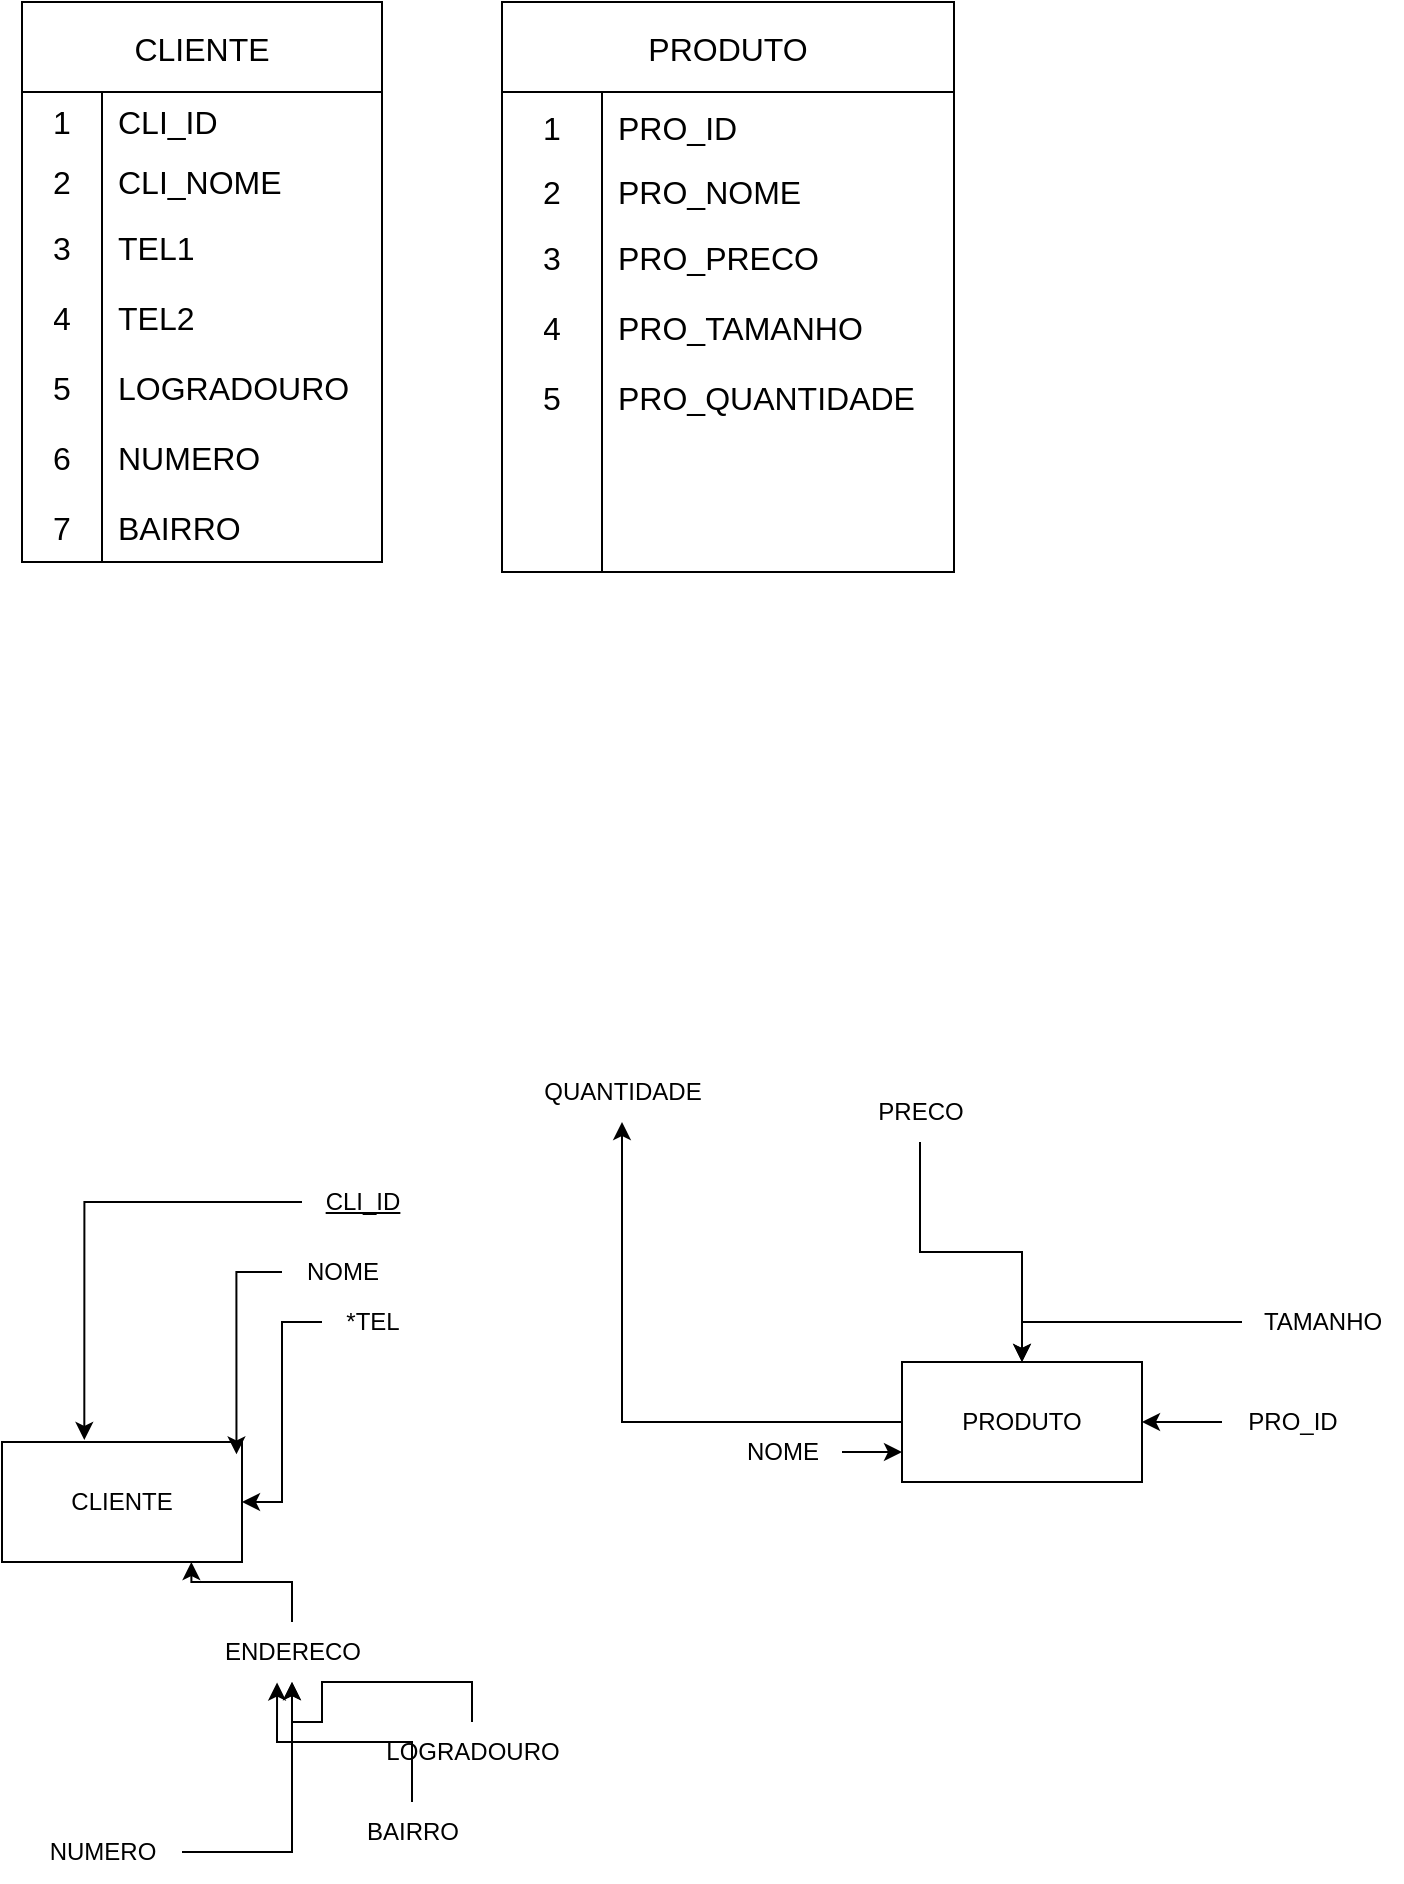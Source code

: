 <mxfile version="24.4.15" type="device">
  <diagram name="Página-1" id="-xA2A9om3DUvymI8mzl9">
    <mxGraphModel dx="924" dy="1698" grid="1" gridSize="10" guides="1" tooltips="1" connect="1" arrows="1" fold="1" page="1" pageScale="1" pageWidth="827" pageHeight="1169" math="0" shadow="0">
      <root>
        <mxCell id="0" />
        <mxCell id="1" parent="0" />
        <mxCell id="vLet4noplGhOfZ4fXFwc-1" value="CLIENTE" style="rounded=0;whiteSpace=wrap;html=1;" vertex="1" parent="1">
          <mxGeometry x="70" y="40" width="120" height="60" as="geometry" />
        </mxCell>
        <mxCell id="vLet4noplGhOfZ4fXFwc-3" value="&lt;u&gt;CLI_ID&lt;/u&gt;" style="text;html=1;align=center;verticalAlign=middle;resizable=0;points=[];autosize=1;strokeColor=none;fillColor=none;" vertex="1" parent="1">
          <mxGeometry x="220" y="-95" width="60" height="30" as="geometry" />
        </mxCell>
        <mxCell id="vLet4noplGhOfZ4fXFwc-4" value="NOME" style="text;html=1;align=center;verticalAlign=middle;resizable=0;points=[];autosize=1;strokeColor=none;fillColor=none;" vertex="1" parent="1">
          <mxGeometry x="210" y="-60" width="60" height="30" as="geometry" />
        </mxCell>
        <mxCell id="vLet4noplGhOfZ4fXFwc-14" style="edgeStyle=orthogonalEdgeStyle;rounded=0;orthogonalLoop=1;jettySize=auto;html=1;entryX=1;entryY=0.5;entryDx=0;entryDy=0;" edge="1" parent="1" source="vLet4noplGhOfZ4fXFwc-5" target="vLet4noplGhOfZ4fXFwc-1">
          <mxGeometry relative="1" as="geometry" />
        </mxCell>
        <mxCell id="vLet4noplGhOfZ4fXFwc-5" value="*TEL" style="text;html=1;align=center;verticalAlign=middle;resizable=0;points=[];autosize=1;strokeColor=none;fillColor=none;" vertex="1" parent="1">
          <mxGeometry x="230" y="-35" width="50" height="30" as="geometry" />
        </mxCell>
        <mxCell id="vLet4noplGhOfZ4fXFwc-6" value="ENDERECO" style="text;html=1;align=center;verticalAlign=middle;resizable=0;points=[];autosize=1;strokeColor=none;fillColor=none;" vertex="1" parent="1">
          <mxGeometry x="170" y="130" width="90" height="30" as="geometry" />
        </mxCell>
        <mxCell id="vLet4noplGhOfZ4fXFwc-18" style="edgeStyle=orthogonalEdgeStyle;rounded=0;orthogonalLoop=1;jettySize=auto;html=1;" edge="1" parent="1" source="vLet4noplGhOfZ4fXFwc-7" target="vLet4noplGhOfZ4fXFwc-6">
          <mxGeometry relative="1" as="geometry" />
        </mxCell>
        <mxCell id="vLet4noplGhOfZ4fXFwc-7" value="LOGRADOURO" style="text;html=1;align=center;verticalAlign=middle;resizable=0;points=[];autosize=1;strokeColor=none;fillColor=none;" vertex="1" parent="1">
          <mxGeometry x="250" y="180" width="110" height="30" as="geometry" />
        </mxCell>
        <mxCell id="vLet4noplGhOfZ4fXFwc-8" value="BAIRRO" style="text;html=1;align=center;verticalAlign=middle;resizable=0;points=[];autosize=1;strokeColor=none;fillColor=none;" vertex="1" parent="1">
          <mxGeometry x="240" y="220" width="70" height="30" as="geometry" />
        </mxCell>
        <mxCell id="vLet4noplGhOfZ4fXFwc-16" style="edgeStyle=orthogonalEdgeStyle;rounded=0;orthogonalLoop=1;jettySize=auto;html=1;" edge="1" parent="1" source="vLet4noplGhOfZ4fXFwc-9" target="vLet4noplGhOfZ4fXFwc-6">
          <mxGeometry relative="1" as="geometry" />
        </mxCell>
        <mxCell id="vLet4noplGhOfZ4fXFwc-9" value="NUMERO" style="text;html=1;align=center;verticalAlign=middle;resizable=0;points=[];autosize=1;strokeColor=none;fillColor=none;" vertex="1" parent="1">
          <mxGeometry x="80" y="230" width="80" height="30" as="geometry" />
        </mxCell>
        <mxCell id="vLet4noplGhOfZ4fXFwc-15" style="edgeStyle=orthogonalEdgeStyle;rounded=0;orthogonalLoop=1;jettySize=auto;html=1;entryX=0.789;entryY=1;entryDx=0;entryDy=0;entryPerimeter=0;" edge="1" parent="1" source="vLet4noplGhOfZ4fXFwc-6" target="vLet4noplGhOfZ4fXFwc-1">
          <mxGeometry relative="1" as="geometry" />
        </mxCell>
        <mxCell id="vLet4noplGhOfZ4fXFwc-17" style="edgeStyle=orthogonalEdgeStyle;rounded=0;orthogonalLoop=1;jettySize=auto;html=1;entryX=0.417;entryY=1.009;entryDx=0;entryDy=0;entryPerimeter=0;" edge="1" parent="1" source="vLet4noplGhOfZ4fXFwc-8" target="vLet4noplGhOfZ4fXFwc-6">
          <mxGeometry relative="1" as="geometry" />
        </mxCell>
        <mxCell id="vLet4noplGhOfZ4fXFwc-19" style="edgeStyle=orthogonalEdgeStyle;rounded=0;orthogonalLoop=1;jettySize=auto;html=1;entryX=0.343;entryY=-0.017;entryDx=0;entryDy=0;entryPerimeter=0;" edge="1" parent="1" source="vLet4noplGhOfZ4fXFwc-3" target="vLet4noplGhOfZ4fXFwc-1">
          <mxGeometry relative="1" as="geometry" />
        </mxCell>
        <mxCell id="vLet4noplGhOfZ4fXFwc-20" style="edgeStyle=orthogonalEdgeStyle;rounded=0;orthogonalLoop=1;jettySize=auto;html=1;entryX=0.977;entryY=0.103;entryDx=0;entryDy=0;entryPerimeter=0;" edge="1" parent="1" source="vLet4noplGhOfZ4fXFwc-4" target="vLet4noplGhOfZ4fXFwc-1">
          <mxGeometry relative="1" as="geometry" />
        </mxCell>
        <mxCell id="vLet4noplGhOfZ4fXFwc-119" style="edgeStyle=orthogonalEdgeStyle;rounded=0;orthogonalLoop=1;jettySize=auto;html=1;" edge="1" parent="1" source="vLet4noplGhOfZ4fXFwc-21" target="vLet4noplGhOfZ4fXFwc-118">
          <mxGeometry relative="1" as="geometry" />
        </mxCell>
        <mxCell id="vLet4noplGhOfZ4fXFwc-21" value="PRODUTO" style="rounded=0;whiteSpace=wrap;html=1;" vertex="1" parent="1">
          <mxGeometry x="520" width="120" height="60" as="geometry" />
        </mxCell>
        <mxCell id="vLet4noplGhOfZ4fXFwc-26" style="edgeStyle=orthogonalEdgeStyle;rounded=0;orthogonalLoop=1;jettySize=auto;html=1;" edge="1" parent="1" source="vLet4noplGhOfZ4fXFwc-22" target="vLet4noplGhOfZ4fXFwc-21">
          <mxGeometry relative="1" as="geometry" />
        </mxCell>
        <mxCell id="vLet4noplGhOfZ4fXFwc-22" value="PRO_ID" style="text;html=1;align=center;verticalAlign=middle;resizable=0;points=[];autosize=1;strokeColor=none;fillColor=none;" vertex="1" parent="1">
          <mxGeometry x="680" y="15" width="70" height="30" as="geometry" />
        </mxCell>
        <mxCell id="vLet4noplGhOfZ4fXFwc-27" style="edgeStyle=orthogonalEdgeStyle;rounded=0;orthogonalLoop=1;jettySize=auto;html=1;" edge="1" parent="1" source="vLet4noplGhOfZ4fXFwc-23" target="vLet4noplGhOfZ4fXFwc-21">
          <mxGeometry relative="1" as="geometry">
            <Array as="points">
              <mxPoint x="594" y="33" />
            </Array>
          </mxGeometry>
        </mxCell>
        <mxCell id="vLet4noplGhOfZ4fXFwc-23" value="NOME" style="text;html=1;align=center;verticalAlign=middle;resizable=0;points=[];autosize=1;strokeColor=none;fillColor=none;" vertex="1" parent="1">
          <mxGeometry x="430" y="30" width="60" height="30" as="geometry" />
        </mxCell>
        <mxCell id="vLet4noplGhOfZ4fXFwc-28" style="edgeStyle=orthogonalEdgeStyle;rounded=0;orthogonalLoop=1;jettySize=auto;html=1;" edge="1" parent="1" source="vLet4noplGhOfZ4fXFwc-24" target="vLet4noplGhOfZ4fXFwc-21">
          <mxGeometry relative="1" as="geometry" />
        </mxCell>
        <mxCell id="vLet4noplGhOfZ4fXFwc-24" value="TAMANHO" style="text;html=1;align=center;verticalAlign=middle;resizable=0;points=[];autosize=1;strokeColor=none;fillColor=none;" vertex="1" parent="1">
          <mxGeometry x="690" y="-35" width="80" height="30" as="geometry" />
        </mxCell>
        <mxCell id="vLet4noplGhOfZ4fXFwc-29" style="edgeStyle=orthogonalEdgeStyle;rounded=0;orthogonalLoop=1;jettySize=auto;html=1;" edge="1" parent="1" source="vLet4noplGhOfZ4fXFwc-25" target="vLet4noplGhOfZ4fXFwc-21">
          <mxGeometry relative="1" as="geometry" />
        </mxCell>
        <mxCell id="vLet4noplGhOfZ4fXFwc-25" value="PRECO" style="text;html=1;align=center;verticalAlign=middle;resizable=0;points=[];autosize=1;strokeColor=none;fillColor=none;" vertex="1" parent="1">
          <mxGeometry x="494" y="-140" width="70" height="30" as="geometry" />
        </mxCell>
        <mxCell id="vLet4noplGhOfZ4fXFwc-31" value="CLIENTE" style="shape=table;startSize=45;container=1;collapsible=0;childLayout=tableLayout;fixedRows=1;rowLines=0;fontStyle=0;strokeColor=default;fontSize=16;" vertex="1" parent="1">
          <mxGeometry x="80" y="-680" width="180" height="280" as="geometry" />
        </mxCell>
        <mxCell id="vLet4noplGhOfZ4fXFwc-32" value="" style="shape=tableRow;horizontal=0;startSize=0;swimlaneHead=0;swimlaneBody=0;top=0;left=0;bottom=0;right=0;collapsible=0;dropTarget=0;fillColor=none;points=[[0,0.5],[1,0.5]];portConstraint=eastwest;strokeColor=inherit;fontSize=16;" vertex="1" parent="vLet4noplGhOfZ4fXFwc-31">
          <mxGeometry y="45" width="180" height="30" as="geometry" />
        </mxCell>
        <mxCell id="vLet4noplGhOfZ4fXFwc-33" value="1" style="shape=partialRectangle;html=1;whiteSpace=wrap;connectable=0;fillColor=none;top=0;left=0;bottom=0;right=0;overflow=hidden;pointerEvents=1;strokeColor=inherit;fontSize=16;" vertex="1" parent="vLet4noplGhOfZ4fXFwc-32">
          <mxGeometry width="40" height="30" as="geometry">
            <mxRectangle width="40" height="30" as="alternateBounds" />
          </mxGeometry>
        </mxCell>
        <mxCell id="vLet4noplGhOfZ4fXFwc-34" value="CLI_ID" style="shape=partialRectangle;html=1;whiteSpace=wrap;connectable=0;fillColor=none;top=0;left=0;bottom=0;right=0;align=left;spacingLeft=6;overflow=hidden;strokeColor=inherit;fontSize=16;" vertex="1" parent="vLet4noplGhOfZ4fXFwc-32">
          <mxGeometry x="40" width="140" height="30" as="geometry">
            <mxRectangle width="140" height="30" as="alternateBounds" />
          </mxGeometry>
        </mxCell>
        <mxCell id="vLet4noplGhOfZ4fXFwc-35" value="" style="shape=tableRow;horizontal=0;startSize=0;swimlaneHead=0;swimlaneBody=0;top=0;left=0;bottom=0;right=0;collapsible=0;dropTarget=0;fillColor=none;points=[[0,0.5],[1,0.5]];portConstraint=eastwest;strokeColor=inherit;fontSize=16;" vertex="1" parent="vLet4noplGhOfZ4fXFwc-31">
          <mxGeometry y="75" width="180" height="30" as="geometry" />
        </mxCell>
        <mxCell id="vLet4noplGhOfZ4fXFwc-36" value="2" style="shape=partialRectangle;html=1;whiteSpace=wrap;connectable=0;fillColor=none;top=0;left=0;bottom=0;right=0;overflow=hidden;strokeColor=inherit;fontSize=16;" vertex="1" parent="vLet4noplGhOfZ4fXFwc-35">
          <mxGeometry width="40" height="30" as="geometry">
            <mxRectangle width="40" height="30" as="alternateBounds" />
          </mxGeometry>
        </mxCell>
        <mxCell id="vLet4noplGhOfZ4fXFwc-37" value="CLI_NOME" style="shape=partialRectangle;html=1;whiteSpace=wrap;connectable=0;fillColor=none;top=0;left=0;bottom=0;right=0;align=left;spacingLeft=6;overflow=hidden;strokeColor=inherit;fontSize=16;" vertex="1" parent="vLet4noplGhOfZ4fXFwc-35">
          <mxGeometry x="40" width="140" height="30" as="geometry">
            <mxRectangle width="140" height="30" as="alternateBounds" />
          </mxGeometry>
        </mxCell>
        <mxCell id="vLet4noplGhOfZ4fXFwc-38" value="" style="shape=tableRow;horizontal=0;startSize=0;swimlaneHead=0;swimlaneBody=0;top=0;left=0;bottom=0;right=0;collapsible=0;dropTarget=0;fillColor=none;points=[[0,0.5],[1,0.5]];portConstraint=eastwest;strokeColor=inherit;fontSize=16;" vertex="1" parent="vLet4noplGhOfZ4fXFwc-31">
          <mxGeometry y="105" width="180" height="35" as="geometry" />
        </mxCell>
        <mxCell id="vLet4noplGhOfZ4fXFwc-39" value="3" style="shape=partialRectangle;html=1;whiteSpace=wrap;connectable=0;fillColor=none;top=0;left=0;bottom=0;right=0;overflow=hidden;strokeColor=inherit;fontSize=16;" vertex="1" parent="vLet4noplGhOfZ4fXFwc-38">
          <mxGeometry width="40" height="35" as="geometry">
            <mxRectangle width="40" height="35" as="alternateBounds" />
          </mxGeometry>
        </mxCell>
        <mxCell id="vLet4noplGhOfZ4fXFwc-40" value="TEL1" style="shape=partialRectangle;html=1;whiteSpace=wrap;connectable=0;fillColor=none;top=0;left=0;bottom=0;right=0;align=left;spacingLeft=6;overflow=hidden;strokeColor=inherit;fontSize=16;" vertex="1" parent="vLet4noplGhOfZ4fXFwc-38">
          <mxGeometry x="40" width="140" height="35" as="geometry">
            <mxRectangle width="140" height="35" as="alternateBounds" />
          </mxGeometry>
        </mxCell>
        <mxCell id="vLet4noplGhOfZ4fXFwc-84" value="" style="shape=tableRow;horizontal=0;startSize=0;swimlaneHead=0;swimlaneBody=0;top=0;left=0;bottom=0;right=0;collapsible=0;dropTarget=0;fillColor=none;points=[[0,0.5],[1,0.5]];portConstraint=eastwest;strokeColor=inherit;fontSize=16;" vertex="1" parent="vLet4noplGhOfZ4fXFwc-31">
          <mxGeometry y="140" width="180" height="35" as="geometry" />
        </mxCell>
        <mxCell id="vLet4noplGhOfZ4fXFwc-85" value="4" style="shape=partialRectangle;html=1;whiteSpace=wrap;connectable=0;fillColor=none;top=0;left=0;bottom=0;right=0;overflow=hidden;strokeColor=inherit;fontSize=16;" vertex="1" parent="vLet4noplGhOfZ4fXFwc-84">
          <mxGeometry width="40" height="35" as="geometry">
            <mxRectangle width="40" height="35" as="alternateBounds" />
          </mxGeometry>
        </mxCell>
        <mxCell id="vLet4noplGhOfZ4fXFwc-86" value="TEL2" style="shape=partialRectangle;html=1;whiteSpace=wrap;connectable=0;fillColor=none;top=0;left=0;bottom=0;right=0;align=left;spacingLeft=6;overflow=hidden;strokeColor=inherit;fontSize=16;" vertex="1" parent="vLet4noplGhOfZ4fXFwc-84">
          <mxGeometry x="40" width="140" height="35" as="geometry">
            <mxRectangle width="140" height="35" as="alternateBounds" />
          </mxGeometry>
        </mxCell>
        <mxCell id="vLet4noplGhOfZ4fXFwc-87" value="" style="shape=tableRow;horizontal=0;startSize=0;swimlaneHead=0;swimlaneBody=0;top=0;left=0;bottom=0;right=0;collapsible=0;dropTarget=0;fillColor=none;points=[[0,0.5],[1,0.5]];portConstraint=eastwest;strokeColor=inherit;fontSize=16;" vertex="1" parent="vLet4noplGhOfZ4fXFwc-31">
          <mxGeometry y="175" width="180" height="35" as="geometry" />
        </mxCell>
        <mxCell id="vLet4noplGhOfZ4fXFwc-88" value="5" style="shape=partialRectangle;html=1;whiteSpace=wrap;connectable=0;fillColor=none;top=0;left=0;bottom=0;right=0;overflow=hidden;strokeColor=inherit;fontSize=16;" vertex="1" parent="vLet4noplGhOfZ4fXFwc-87">
          <mxGeometry width="40" height="35" as="geometry">
            <mxRectangle width="40" height="35" as="alternateBounds" />
          </mxGeometry>
        </mxCell>
        <mxCell id="vLet4noplGhOfZ4fXFwc-89" value="LOGRADOURO" style="shape=partialRectangle;html=1;whiteSpace=wrap;connectable=0;fillColor=none;top=0;left=0;bottom=0;right=0;align=left;spacingLeft=6;overflow=hidden;strokeColor=inherit;fontSize=16;" vertex="1" parent="vLet4noplGhOfZ4fXFwc-87">
          <mxGeometry x="40" width="140" height="35" as="geometry">
            <mxRectangle width="140" height="35" as="alternateBounds" />
          </mxGeometry>
        </mxCell>
        <mxCell id="vLet4noplGhOfZ4fXFwc-90" value="" style="shape=tableRow;horizontal=0;startSize=0;swimlaneHead=0;swimlaneBody=0;top=0;left=0;bottom=0;right=0;collapsible=0;dropTarget=0;fillColor=none;points=[[0,0.5],[1,0.5]];portConstraint=eastwest;strokeColor=inherit;fontSize=16;" vertex="1" parent="vLet4noplGhOfZ4fXFwc-31">
          <mxGeometry y="210" width="180" height="35" as="geometry" />
        </mxCell>
        <mxCell id="vLet4noplGhOfZ4fXFwc-91" value="6" style="shape=partialRectangle;html=1;whiteSpace=wrap;connectable=0;fillColor=none;top=0;left=0;bottom=0;right=0;overflow=hidden;strokeColor=inherit;fontSize=16;" vertex="1" parent="vLet4noplGhOfZ4fXFwc-90">
          <mxGeometry width="40" height="35" as="geometry">
            <mxRectangle width="40" height="35" as="alternateBounds" />
          </mxGeometry>
        </mxCell>
        <mxCell id="vLet4noplGhOfZ4fXFwc-92" value="NUMERO" style="shape=partialRectangle;html=1;whiteSpace=wrap;connectable=0;fillColor=none;top=0;left=0;bottom=0;right=0;align=left;spacingLeft=6;overflow=hidden;strokeColor=inherit;fontSize=16;" vertex="1" parent="vLet4noplGhOfZ4fXFwc-90">
          <mxGeometry x="40" width="140" height="35" as="geometry">
            <mxRectangle width="140" height="35" as="alternateBounds" />
          </mxGeometry>
        </mxCell>
        <mxCell id="vLet4noplGhOfZ4fXFwc-93" value="" style="shape=tableRow;horizontal=0;startSize=0;swimlaneHead=0;swimlaneBody=0;top=0;left=0;bottom=0;right=0;collapsible=0;dropTarget=0;fillColor=none;points=[[0,0.5],[1,0.5]];portConstraint=eastwest;strokeColor=inherit;fontSize=16;" vertex="1" parent="vLet4noplGhOfZ4fXFwc-31">
          <mxGeometry y="245" width="180" height="35" as="geometry" />
        </mxCell>
        <mxCell id="vLet4noplGhOfZ4fXFwc-94" value="7" style="shape=partialRectangle;html=1;whiteSpace=wrap;connectable=0;fillColor=none;top=0;left=0;bottom=0;right=0;overflow=hidden;strokeColor=inherit;fontSize=16;" vertex="1" parent="vLet4noplGhOfZ4fXFwc-93">
          <mxGeometry width="40" height="35" as="geometry">
            <mxRectangle width="40" height="35" as="alternateBounds" />
          </mxGeometry>
        </mxCell>
        <mxCell id="vLet4noplGhOfZ4fXFwc-95" value="BAIRRO" style="shape=partialRectangle;html=1;whiteSpace=wrap;connectable=0;fillColor=none;top=0;left=0;bottom=0;right=0;align=left;spacingLeft=6;overflow=hidden;strokeColor=inherit;fontSize=16;" vertex="1" parent="vLet4noplGhOfZ4fXFwc-93">
          <mxGeometry x="40" width="140" height="35" as="geometry">
            <mxRectangle width="140" height="35" as="alternateBounds" />
          </mxGeometry>
        </mxCell>
        <mxCell id="vLet4noplGhOfZ4fXFwc-96" value="PRODUTO" style="shape=table;startSize=45;container=1;collapsible=0;childLayout=tableLayout;fixedRows=1;rowLines=0;fontStyle=0;strokeColor=default;fontSize=16;" vertex="1" parent="1">
          <mxGeometry x="320" y="-680" width="226" height="285" as="geometry" />
        </mxCell>
        <mxCell id="vLet4noplGhOfZ4fXFwc-97" value="" style="shape=tableRow;horizontal=0;startSize=0;swimlaneHead=0;swimlaneBody=0;top=0;left=0;bottom=0;right=0;collapsible=0;dropTarget=0;fillColor=none;points=[[0,0.5],[1,0.5]];portConstraint=eastwest;strokeColor=inherit;fontSize=16;" vertex="1" parent="vLet4noplGhOfZ4fXFwc-96">
          <mxGeometry y="45" width="226" height="35" as="geometry" />
        </mxCell>
        <mxCell id="vLet4noplGhOfZ4fXFwc-98" value="1" style="shape=partialRectangle;html=1;whiteSpace=wrap;connectable=0;fillColor=none;top=0;left=0;bottom=0;right=0;overflow=hidden;pointerEvents=1;strokeColor=inherit;fontSize=16;" vertex="1" parent="vLet4noplGhOfZ4fXFwc-97">
          <mxGeometry width="50" height="35" as="geometry">
            <mxRectangle width="50" height="35" as="alternateBounds" />
          </mxGeometry>
        </mxCell>
        <mxCell id="vLet4noplGhOfZ4fXFwc-99" value="PRO_ID" style="shape=partialRectangle;html=1;whiteSpace=wrap;connectable=0;fillColor=none;top=0;left=0;bottom=0;right=0;align=left;spacingLeft=6;overflow=hidden;strokeColor=inherit;fontSize=16;" vertex="1" parent="vLet4noplGhOfZ4fXFwc-97">
          <mxGeometry x="50" width="176" height="35" as="geometry">
            <mxRectangle width="176" height="35" as="alternateBounds" />
          </mxGeometry>
        </mxCell>
        <mxCell id="vLet4noplGhOfZ4fXFwc-100" value="" style="shape=tableRow;horizontal=0;startSize=0;swimlaneHead=0;swimlaneBody=0;top=0;left=0;bottom=0;right=0;collapsible=0;dropTarget=0;fillColor=none;points=[[0,0.5],[1,0.5]];portConstraint=eastwest;strokeColor=inherit;fontSize=16;" vertex="1" parent="vLet4noplGhOfZ4fXFwc-96">
          <mxGeometry y="80" width="226" height="30" as="geometry" />
        </mxCell>
        <mxCell id="vLet4noplGhOfZ4fXFwc-101" value="2" style="shape=partialRectangle;html=1;whiteSpace=wrap;connectable=0;fillColor=none;top=0;left=0;bottom=0;right=0;overflow=hidden;strokeColor=inherit;fontSize=16;" vertex="1" parent="vLet4noplGhOfZ4fXFwc-100">
          <mxGeometry width="50" height="30" as="geometry">
            <mxRectangle width="50" height="30" as="alternateBounds" />
          </mxGeometry>
        </mxCell>
        <mxCell id="vLet4noplGhOfZ4fXFwc-102" value="PRO_NOME" style="shape=partialRectangle;html=1;whiteSpace=wrap;connectable=0;fillColor=none;top=0;left=0;bottom=0;right=0;align=left;spacingLeft=6;overflow=hidden;strokeColor=inherit;fontSize=16;" vertex="1" parent="vLet4noplGhOfZ4fXFwc-100">
          <mxGeometry x="50" width="176" height="30" as="geometry">
            <mxRectangle width="176" height="30" as="alternateBounds" />
          </mxGeometry>
        </mxCell>
        <mxCell id="vLet4noplGhOfZ4fXFwc-103" value="" style="shape=tableRow;horizontal=0;startSize=0;swimlaneHead=0;swimlaneBody=0;top=0;left=0;bottom=0;right=0;collapsible=0;dropTarget=0;fillColor=none;points=[[0,0.5],[1,0.5]];portConstraint=eastwest;strokeColor=inherit;fontSize=16;" vertex="1" parent="vLet4noplGhOfZ4fXFwc-96">
          <mxGeometry y="110" width="226" height="35" as="geometry" />
        </mxCell>
        <mxCell id="vLet4noplGhOfZ4fXFwc-104" value="3" style="shape=partialRectangle;html=1;whiteSpace=wrap;connectable=0;fillColor=none;top=0;left=0;bottom=0;right=0;overflow=hidden;strokeColor=inherit;fontSize=16;" vertex="1" parent="vLet4noplGhOfZ4fXFwc-103">
          <mxGeometry width="50" height="35" as="geometry">
            <mxRectangle width="50" height="35" as="alternateBounds" />
          </mxGeometry>
        </mxCell>
        <mxCell id="vLet4noplGhOfZ4fXFwc-105" value="PRO_PRECO" style="shape=partialRectangle;html=1;whiteSpace=wrap;connectable=0;fillColor=none;top=0;left=0;bottom=0;right=0;align=left;spacingLeft=6;overflow=hidden;strokeColor=inherit;fontSize=16;" vertex="1" parent="vLet4noplGhOfZ4fXFwc-103">
          <mxGeometry x="50" width="176" height="35" as="geometry">
            <mxRectangle width="176" height="35" as="alternateBounds" />
          </mxGeometry>
        </mxCell>
        <mxCell id="vLet4noplGhOfZ4fXFwc-106" value="" style="shape=tableRow;horizontal=0;startSize=0;swimlaneHead=0;swimlaneBody=0;top=0;left=0;bottom=0;right=0;collapsible=0;dropTarget=0;fillColor=none;points=[[0,0.5],[1,0.5]];portConstraint=eastwest;strokeColor=inherit;fontSize=16;" vertex="1" parent="vLet4noplGhOfZ4fXFwc-96">
          <mxGeometry y="145" width="226" height="35" as="geometry" />
        </mxCell>
        <mxCell id="vLet4noplGhOfZ4fXFwc-107" value="4" style="shape=partialRectangle;html=1;whiteSpace=wrap;connectable=0;fillColor=none;top=0;left=0;bottom=0;right=0;overflow=hidden;strokeColor=inherit;fontSize=16;" vertex="1" parent="vLet4noplGhOfZ4fXFwc-106">
          <mxGeometry width="50" height="35" as="geometry">
            <mxRectangle width="50" height="35" as="alternateBounds" />
          </mxGeometry>
        </mxCell>
        <mxCell id="vLet4noplGhOfZ4fXFwc-108" value="PRO_TAMANHO" style="shape=partialRectangle;html=1;whiteSpace=wrap;connectable=0;fillColor=none;top=0;left=0;bottom=0;right=0;align=left;spacingLeft=6;overflow=hidden;strokeColor=inherit;fontSize=16;" vertex="1" parent="vLet4noplGhOfZ4fXFwc-106">
          <mxGeometry x="50" width="176" height="35" as="geometry">
            <mxRectangle width="176" height="35" as="alternateBounds" />
          </mxGeometry>
        </mxCell>
        <mxCell id="vLet4noplGhOfZ4fXFwc-109" value="" style="shape=tableRow;horizontal=0;startSize=0;swimlaneHead=0;swimlaneBody=0;top=0;left=0;bottom=0;right=0;collapsible=0;dropTarget=0;fillColor=none;points=[[0,0.5],[1,0.5]];portConstraint=eastwest;strokeColor=inherit;fontSize=16;" vertex="1" parent="vLet4noplGhOfZ4fXFwc-96">
          <mxGeometry y="180" width="226" height="35" as="geometry" />
        </mxCell>
        <mxCell id="vLet4noplGhOfZ4fXFwc-110" value="5" style="shape=partialRectangle;html=1;whiteSpace=wrap;connectable=0;fillColor=none;top=0;left=0;bottom=0;right=0;overflow=hidden;strokeColor=inherit;fontSize=16;" vertex="1" parent="vLet4noplGhOfZ4fXFwc-109">
          <mxGeometry width="50" height="35" as="geometry">
            <mxRectangle width="50" height="35" as="alternateBounds" />
          </mxGeometry>
        </mxCell>
        <mxCell id="vLet4noplGhOfZ4fXFwc-111" value="PRO_QUANTIDADE" style="shape=partialRectangle;html=1;whiteSpace=wrap;connectable=0;fillColor=none;top=0;left=0;bottom=0;right=0;align=left;spacingLeft=6;overflow=hidden;strokeColor=inherit;fontSize=16;" vertex="1" parent="vLet4noplGhOfZ4fXFwc-109">
          <mxGeometry x="50" width="176" height="35" as="geometry">
            <mxRectangle width="176" height="35" as="alternateBounds" />
          </mxGeometry>
        </mxCell>
        <mxCell id="vLet4noplGhOfZ4fXFwc-112" value="" style="shape=tableRow;horizontal=0;startSize=0;swimlaneHead=0;swimlaneBody=0;top=0;left=0;bottom=0;right=0;collapsible=0;dropTarget=0;fillColor=none;points=[[0,0.5],[1,0.5]];portConstraint=eastwest;strokeColor=inherit;fontSize=16;" vertex="1" parent="vLet4noplGhOfZ4fXFwc-96">
          <mxGeometry y="215" width="226" height="35" as="geometry" />
        </mxCell>
        <mxCell id="vLet4noplGhOfZ4fXFwc-113" value="" style="shape=partialRectangle;html=1;whiteSpace=wrap;connectable=0;fillColor=none;top=0;left=0;bottom=0;right=0;overflow=hidden;strokeColor=inherit;fontSize=16;" vertex="1" parent="vLet4noplGhOfZ4fXFwc-112">
          <mxGeometry width="50" height="35" as="geometry">
            <mxRectangle width="50" height="35" as="alternateBounds" />
          </mxGeometry>
        </mxCell>
        <mxCell id="vLet4noplGhOfZ4fXFwc-114" value="" style="shape=partialRectangle;html=1;whiteSpace=wrap;connectable=0;fillColor=none;top=0;left=0;bottom=0;right=0;align=left;spacingLeft=6;overflow=hidden;strokeColor=inherit;fontSize=16;" vertex="1" parent="vLet4noplGhOfZ4fXFwc-112">
          <mxGeometry x="50" width="176" height="35" as="geometry">
            <mxRectangle width="176" height="35" as="alternateBounds" />
          </mxGeometry>
        </mxCell>
        <mxCell id="vLet4noplGhOfZ4fXFwc-115" value="" style="shape=tableRow;horizontal=0;startSize=0;swimlaneHead=0;swimlaneBody=0;top=0;left=0;bottom=0;right=0;collapsible=0;dropTarget=0;fillColor=none;points=[[0,0.5],[1,0.5]];portConstraint=eastwest;strokeColor=inherit;fontSize=16;" vertex="1" parent="vLet4noplGhOfZ4fXFwc-96">
          <mxGeometry y="250" width="226" height="35" as="geometry" />
        </mxCell>
        <mxCell id="vLet4noplGhOfZ4fXFwc-116" value="" style="shape=partialRectangle;html=1;whiteSpace=wrap;connectable=0;fillColor=none;top=0;left=0;bottom=0;right=0;overflow=hidden;strokeColor=inherit;fontSize=16;" vertex="1" parent="vLet4noplGhOfZ4fXFwc-115">
          <mxGeometry width="50" height="35" as="geometry">
            <mxRectangle width="50" height="35" as="alternateBounds" />
          </mxGeometry>
        </mxCell>
        <mxCell id="vLet4noplGhOfZ4fXFwc-117" value="" style="shape=partialRectangle;html=1;whiteSpace=wrap;connectable=0;fillColor=none;top=0;left=0;bottom=0;right=0;align=left;spacingLeft=6;overflow=hidden;strokeColor=inherit;fontSize=16;" vertex="1" parent="vLet4noplGhOfZ4fXFwc-115">
          <mxGeometry x="50" width="176" height="35" as="geometry">
            <mxRectangle width="176" height="35" as="alternateBounds" />
          </mxGeometry>
        </mxCell>
        <mxCell id="vLet4noplGhOfZ4fXFwc-118" value="QUANTIDADE" style="text;html=1;align=center;verticalAlign=middle;resizable=0;points=[];autosize=1;strokeColor=none;fillColor=none;" vertex="1" parent="1">
          <mxGeometry x="330" y="-150" width="100" height="30" as="geometry" />
        </mxCell>
      </root>
    </mxGraphModel>
  </diagram>
</mxfile>
